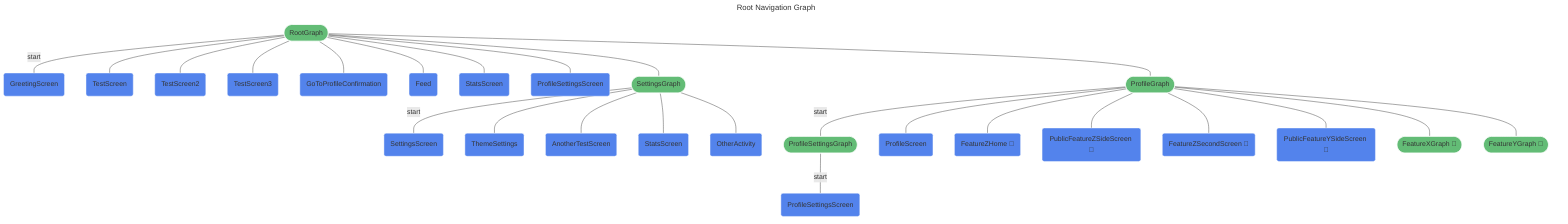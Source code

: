 ---
title: Root Navigation Graph
---
%%{init: {'theme':'base', 'themeVariables': { 'primaryTextColor': '#fff' }}%%
graph TD
root(["RootGraph"]) -- "start" --- greeting_screen("GreetingScreen")
root(["RootGraph"]) --- test_screen("TestScreen")
root(["RootGraph"]) --- test_screen2("TestScreen2")
root(["RootGraph"]) --- test_screen3("TestScreen3")
root(["RootGraph"]) --- go_to_profile_confirmation("GoToProfileConfirmation")
root(["RootGraph"]) --- feed("Feed")
root(["RootGraph"]) --- root/stats_screen("StatsScreen")
root(["RootGraph"]) --- root/profile_settings_screen("ProfileSettingsScreen")
root(["RootGraph"]) --- settings(["SettingsGraph"])
root(["RootGraph"]) --- profile(["ProfileGraph"])
settings(["SettingsGraph"]) -- "start" --- settings_screen("SettingsScreen")
settings(["SettingsGraph"]) --- theme_settings("ThemeSettings")
settings(["SettingsGraph"]) --- another_test_screen("AnotherTestScreen")
settings(["SettingsGraph"]) --- settings/stats_screen("StatsScreen")
settings(["SettingsGraph"]) --- other_activity("OtherActivity")
profile(["ProfileGraph"]) -- "start" --- profile_settings(["ProfileSettingsGraph"])
profile(["ProfileGraph"]) --- profile_screen("ProfileScreen")
profile(["ProfileGraph"]) --- feature_z_home_destination("FeatureZHome 🧩")
profile(["ProfileGraph"]) --- public_feature_z_side_screen_destination("PublicFeatureZSideScreen 🧩")
profile(["ProfileGraph"]) --- feature_z_second_screen_destination("FeatureZSecondScreen 🧩")
profile(["ProfileGraph"]) --- public_feature_y_side_screen_destination("PublicFeatureYSideScreen 🧩")
profile(["ProfileGraph"]) --- feature_x_nav_g(["FeatureXGraph 🧩"])
profile(["ProfileGraph"]) --- feature_y_nav_g(["FeatureYGraph 🧩"])
profile_settings(["ProfileSettingsGraph"]) -- "start" --- profile_settings/profile_settings_screen("ProfileSettingsScreen")

click feature_x_nav_g "FeatureXNavGraph.mmd" "See FeatureXGraph details" _blank
click feature_y_nav_g "FeatureYNavGraph.mmd" "See FeatureYGraph details" _blank

classDef destination fill:#5383EC,stroke:#ffffff;
class greeting_screen,test_screen,test_screen2,test_screen3,go_to_profile_confirmation,feed,root/stats_screen,root/profile_settings_screen,settings_screen,theme_settings,another_test_screen,settings/stats_screen,other_activity,profile_screen,feature_z_home_destination,public_feature_z_side_screen_destination,feature_z_second_screen_destination,public_feature_y_side_screen_destination,profile_settings/profile_settings_screen destination;
classDef navgraph fill:#63BC76,stroke:#ffffff;
class settings,profile,root,settings,profile_settings,profile,feature_x_nav_g,feature_y_nav_g,profile_settings navgraph;